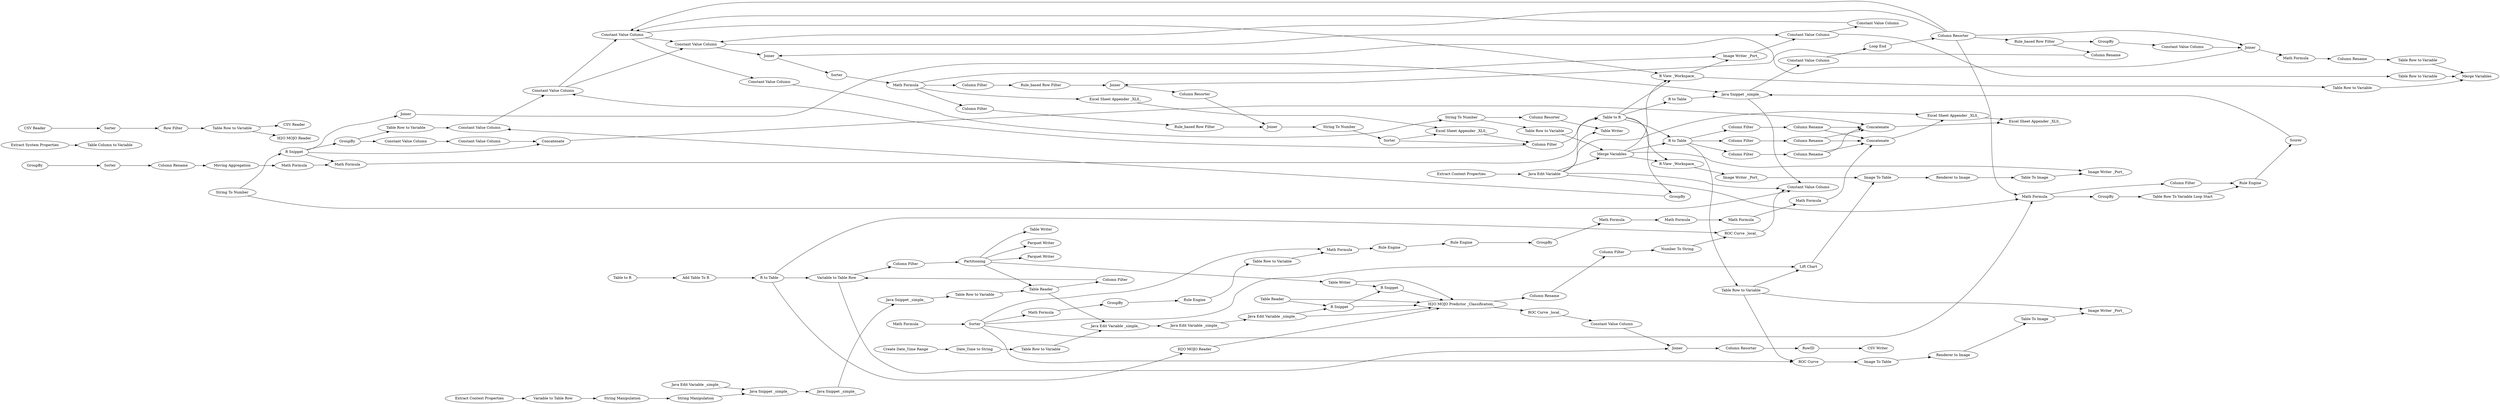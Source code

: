 digraph {
	275 -> 433
	7 -> 51
	3 -> 50
	71 -> 72
	286 -> 287
	247 -> 241
	305 -> 330
	478 -> 73
	333 -> 317
	229 -> 169
	6 -> 25
	330 -> 307
	258 -> 260
	467 -> 469
	429 -> 428
	64 -> 392
	301 -> 303
	224 -> 225
	469 -> 80
	319 -> 321
	257 -> 434
	253 -> 249
	300 -> 321
	329 -> 307
	72 -> 73
	243 -> 240
	293 -> 319
	129 -> 248
	303 -> 329
	225 -> 227
	268 -> 434
	470 -> 149
	331 -> 307
	79 -> 81
	301 -> 300
	288 -> 287
	434 -> 431
	47 -> 46
	255 -> 254
	292 -> 293
	332 -> 315
	219 -> 278
	73 -> 74
	237 -> 430
	283 -> 288
	297 -> 311
	88 -> 465
	391 -> 392
	82 -> 85
	242 -> 243
	222 -> 224
	52 -> 54
	425 -> 432
	53 -> 71
	293 -> 322
	293 -> 283
	237 -> 263
	297 -> 334
	497 -> 467
	254 -> 256
	394 -> 498
	325 -> 331
	328 -> 312
	267 -> 425
	248 -> 252
	429 -> 423
	73 -> 79
	267 -> 434
	311 -> 310
	297 -> 304
	75 -> 467
	86 -> 87
	431 -> 432
	25 -> 26
	71 -> 394
	326 -> 327
	430 -> 240
	327 -> 328
	291 -> 292
	334 -> 333
	315 -> 333
	279 -> 277
	74 -> 67
	319 -> 323
	295 -> 297
	228 -> 127
	465 -> 470
	301 -> 302
	252 -> 253
	472 -> 474
	87 -> 471
	477 -> 476
	283 -> 285
	50 -> 48
	467 -> 88
	277 -> 278
	127 -> 244
	300 -> 305
	285 -> 286
	302 -> 429
	67 -> 64
	143 -> 244
	241 -> 242
	232 -> 228
	129 -> 247
	26 -> 394
	428 -> 232
	266 -> 425
	63 -> 467
	129 -> 283
	322 -> 320
	129 -> 143
	246 -> 146
	317 -> 227
	309 -> 308
	321 -> 295
	244 -> 245
	64 -> 467
	232 -> 146
	232 -> 303
	322 -> 326
	433 -> 281
	218 -> 169
	478 -> 149
	497 -> 391
	67 -> 65
	478 -> 75
	218 -> 431
	180 -> 281
	221 -> 223
	293 -> 301
	317 -> 299
	218 -> 232
	80 -> 79
	264 -> 268
	320 -> 318
	299 -> 300
	427 -> 248
	392 -> 467
	217 -> 218
	498 -> 497
	230 -> 229
	227 -> 230
	265 -> 266
	312 -> 332
	67 -> 69
	48 -> 47
	426 -> 219
	227 -> 228
	391 -> 467
	304 -> 305
	260 -> 261
	287 -> 289
	149 -> 169
	63 -> 391
	229 -> 291
	129 -> 258
	218 -> 283
	315 -> 317
	266 -> 434
	227 -> 303
	430 -> 247
	227 -> 180
	471 -> 472
	54 -> 53
	303 -> 304
	236 -> 129
	472 -> 473
	278 -> 425
	318 -> 319
	430 -> 143
	237 -> 264
	219 -> 275
	55 -> 46
	220 -> 221
	46 -> 52
	305 -> 306
	261 -> 427
	310 -> 327
	67 -> 70
	227 -> 237
	323 -> 325
	81 -> 82
	289 -> 229
	306 -> 301
	263 -> 267
	223 -> 222
	426 -> 169
	232 -> 237
	170 -> 229
	308 -> 312
	268 -> 425
	249 -> 255
	281 -> 299
	423 -> 174
	237 -> 265
	219 -> 170
	297 -> 309
	67 -> 71
	219 -> 225
	293 -> 300
	299 -> 301
	476 -> 478
	256 -> 257
	218 -> 174
	275 -> 279
	245 -> 246
	292 [label="Loop End"]
	246 [label="Table To Image"]
	227 [label="Table to R"]
	222 [label="Moving Aggregation"]
	322 [label="Rule_based Row Filter"]
	432 [label="Excel Sheet Appender _XLS_"]
	26 [label="Table Row to Variable"]
	217 [label="Extract Context Properties"]
	3 [label="Extract Context Properties"]
	295 [label=Sorter]
	256 [label="Math Formula"]
	315 [label=Sorter]
	277 [label="Constant Value Column"]
	465 [label="Column Filter"]
	6 [label="Create Date_Time Range"]
	146 [label="Image Writer _Port_"]
	129 [label=Sorter]
	75 [label="H2O MOJO Reader"]
	281 [label="Constant Value Column"]
	268 [label="Column Rename"]
	223 [label="Column Rename"]
	433 [label="Table Row to Variable"]
	470 [label="Number To String"]
	47 [label="String Manipulation"]
	279 [label="Constant Value Column"]
	478 [label="R to Table"]
	331 [label="Table Row to Variable"]
	81 [label="Column Resorter"]
	229 [label="Java Snippet _simple_"]
	472 [label="Table Row to Variable"]
	318 [label="Constant Value Column"]
	258 [label="Math Formula"]
	477 [label="Table to R"]
	249 [label=GroupBy]
	300 [label="Constant Value Column"]
	317 [label="Column Filter"]
	306 [label="Constant Value Column"]
	263 [label="Column Filter"]
	247 [label="ROC Curve"]
	289 [label=Scorer]
	79 [label=Joiner]
	308 [label="Rule_based Row Filter"]
	307 [label="Merge Variables"]
	327 [label=Joiner]
	252 [label="Rule Engine"]
	286 [label="Table Row To Variable Loop Start"]
	431 [label="Excel Sheet Appender _XLS_"]
	426 [label="String To Number"]
	245 [label="Renderer to Image"]
	423 [label="Column Resorter"]
	425 [label=Concatenate]
	291 [label="Constant Value Column"]
	325 [label="Column Rename"]
	54 [label="Java Snippet _simple_"]
	288 [label="Column Filter"]
	285 [label=GroupBy]
	310 [label="Rule_based Row Filter"]
	53 [label="Table Row to Variable"]
	299 [label="Constant Value Column"]
	287 [label="Rule Engine"]
	293 [label="Column Resorter"]
	243 [label="Table To Image"]
	321 [label=Joiner]
	497 [label="Java Edit Variable _simple_"]
	278 [label=Concatenate]
	264 [label="Column Filter"]
	248 [label="Math Formula"]
	71 [label="Table Reader"]
	241 [label="Image To Table"]
	323 [label="Math Formula"]
	88 [label="Column Rename"]
	220 [label=GroupBy]
	52 [label="Java Snippet _simple_"]
	80 [label="Constant Value Column"]
	297 [label="Math Formula"]
	320 [label=GroupBy]
	498 [label="Java Edit Variable _simple_"]
	329 [label="Table Row to Variable"]
	55 [label="Java Edit Variable _simple_"]
	469 [label="ROC Curve _local_"]
	275 [label=GroupBy]
	7 [label="Extract System Properties"]
	169 [label="Constant Value Column"]
	330 [label="Table Row to Variable"]
	304 [label="Image Writer _Port_"]
	224 [label="Math Formula"]
	394 [label="Java Edit Variable _simple_"]
	254 [label="Math Formula"]
	283 [label="Math Formula"]
	180 [label=GroupBy]
	228 [label="R View _Workspace_"]
	64 [label="Table Writer"]
	237 [label="R to Table"]
	311 [label="Column Filter"]
	328 [label="Column Resorter"]
	25 [label="Date_Time to String"]
	309 [label="Column Filter"]
	218 [label="Java Edit Variable"]
	392 [label="R Snippet"]
	240 [label="Image Writer _Port_"]
	334 [label="Excel Sheet Appender _XLS_"]
	428 [label="Table Row to Variable"]
	244 [label="Image To Table"]
	143 [label="Lift Chart"]
	174 [label="Table Writer"]
	219 [label="R Snippet"]
	261 [label="Rule Engine"]
	333 [label="Excel Sheet Appender _XLS_"]
	72 [label="Column Filter"]
	430 [label="Table Row to Variable"]
	266 [label="Column Rename"]
	301 [label="Constant Value Column"]
	73 [label="Variable to Table Row"]
	267 [label="Column Rename"]
	82 [label=RowID]
	65 [label="Table Writer"]
	255 [label="Math Formula"]
	69 [label="Parquet Writer"]
	46 [label="Java Snippet _simple_"]
	305 [label="Constant Value Column"]
	473 [label="H2O MOJO Reader"]
	474 [label="CSV Reader"]
	170 [label=Joiner]
	242 [label="Renderer to Image"]
	476 [label="Add Table To R"]
	230 [label="R to Table"]
	302 [label="Constant Value Column"]
	471 [label="Row Filter"]
	74 [label="Column Filter"]
	149 [label="ROC Curve _local_"]
	225 [label="Math Formula"]
	467 [label="H2O MOJO Predictor _Classification_"]
	253 [label="Rule Engine"]
	236 [label="Math Formula"]
	51 [label="Table Column to Variable"]
	332 [label="String To Number"]
	85 [label="CSV Writer"]
	260 [label=GroupBy]
	86 [label="CSV Reader"]
	48 [label="String Manipulation"]
	265 [label="Column Filter"]
	319 [label=Joiner]
	50 [label="Variable to Table Row"]
	434 [label=Concatenate]
	427 [label="Table Row to Variable"]
	429 [label="String To Number"]
	391 [label="R Snippet"]
	87 [label=Sorter]
	127 [label="Image Writer _Port_"]
	67 [label=Partitioning]
	63 [label="Table Reader"]
	257 [label="Math Formula"]
	232 [label="Merge Variables"]
	326 [label="Column Rename"]
	70 [label="Parquet Writer"]
	303 [label="R View _Workspace_"]
	312 [label=Joiner]
	221 [label=Sorter]
	rankdir=LR
}
